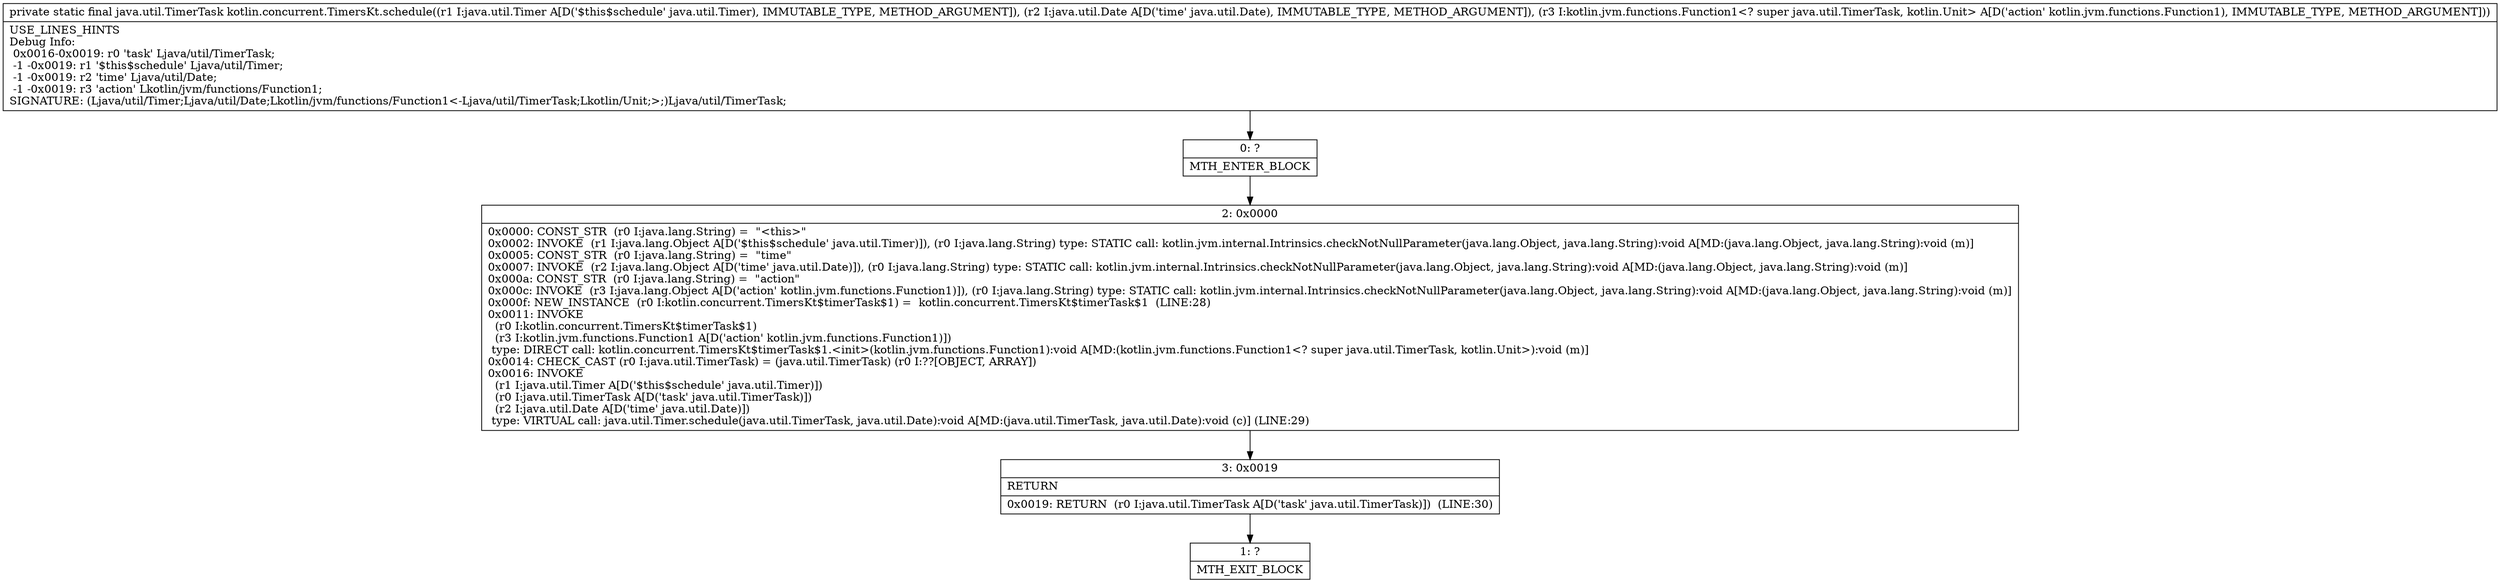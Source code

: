 digraph "CFG forkotlin.concurrent.TimersKt.schedule(Ljava\/util\/Timer;Ljava\/util\/Date;Lkotlin\/jvm\/functions\/Function1;)Ljava\/util\/TimerTask;" {
Node_0 [shape=record,label="{0\:\ ?|MTH_ENTER_BLOCK\l}"];
Node_2 [shape=record,label="{2\:\ 0x0000|0x0000: CONST_STR  (r0 I:java.lang.String) =  \"\<this\>\" \l0x0002: INVOKE  (r1 I:java.lang.Object A[D('$this$schedule' java.util.Timer)]), (r0 I:java.lang.String) type: STATIC call: kotlin.jvm.internal.Intrinsics.checkNotNullParameter(java.lang.Object, java.lang.String):void A[MD:(java.lang.Object, java.lang.String):void (m)]\l0x0005: CONST_STR  (r0 I:java.lang.String) =  \"time\" \l0x0007: INVOKE  (r2 I:java.lang.Object A[D('time' java.util.Date)]), (r0 I:java.lang.String) type: STATIC call: kotlin.jvm.internal.Intrinsics.checkNotNullParameter(java.lang.Object, java.lang.String):void A[MD:(java.lang.Object, java.lang.String):void (m)]\l0x000a: CONST_STR  (r0 I:java.lang.String) =  \"action\" \l0x000c: INVOKE  (r3 I:java.lang.Object A[D('action' kotlin.jvm.functions.Function1)]), (r0 I:java.lang.String) type: STATIC call: kotlin.jvm.internal.Intrinsics.checkNotNullParameter(java.lang.Object, java.lang.String):void A[MD:(java.lang.Object, java.lang.String):void (m)]\l0x000f: NEW_INSTANCE  (r0 I:kotlin.concurrent.TimersKt$timerTask$1) =  kotlin.concurrent.TimersKt$timerTask$1  (LINE:28)\l0x0011: INVOKE  \l  (r0 I:kotlin.concurrent.TimersKt$timerTask$1)\l  (r3 I:kotlin.jvm.functions.Function1 A[D('action' kotlin.jvm.functions.Function1)])\l type: DIRECT call: kotlin.concurrent.TimersKt$timerTask$1.\<init\>(kotlin.jvm.functions.Function1):void A[MD:(kotlin.jvm.functions.Function1\<? super java.util.TimerTask, kotlin.Unit\>):void (m)]\l0x0014: CHECK_CAST (r0 I:java.util.TimerTask) = (java.util.TimerTask) (r0 I:??[OBJECT, ARRAY]) \l0x0016: INVOKE  \l  (r1 I:java.util.Timer A[D('$this$schedule' java.util.Timer)])\l  (r0 I:java.util.TimerTask A[D('task' java.util.TimerTask)])\l  (r2 I:java.util.Date A[D('time' java.util.Date)])\l type: VIRTUAL call: java.util.Timer.schedule(java.util.TimerTask, java.util.Date):void A[MD:(java.util.TimerTask, java.util.Date):void (c)] (LINE:29)\l}"];
Node_3 [shape=record,label="{3\:\ 0x0019|RETURN\l|0x0019: RETURN  (r0 I:java.util.TimerTask A[D('task' java.util.TimerTask)])  (LINE:30)\l}"];
Node_1 [shape=record,label="{1\:\ ?|MTH_EXIT_BLOCK\l}"];
MethodNode[shape=record,label="{private static final java.util.TimerTask kotlin.concurrent.TimersKt.schedule((r1 I:java.util.Timer A[D('$this$schedule' java.util.Timer), IMMUTABLE_TYPE, METHOD_ARGUMENT]), (r2 I:java.util.Date A[D('time' java.util.Date), IMMUTABLE_TYPE, METHOD_ARGUMENT]), (r3 I:kotlin.jvm.functions.Function1\<? super java.util.TimerTask, kotlin.Unit\> A[D('action' kotlin.jvm.functions.Function1), IMMUTABLE_TYPE, METHOD_ARGUMENT]))  | USE_LINES_HINTS\lDebug Info:\l  0x0016\-0x0019: r0 'task' Ljava\/util\/TimerTask;\l  \-1 \-0x0019: r1 '$this$schedule' Ljava\/util\/Timer;\l  \-1 \-0x0019: r2 'time' Ljava\/util\/Date;\l  \-1 \-0x0019: r3 'action' Lkotlin\/jvm\/functions\/Function1;\lSIGNATURE: (Ljava\/util\/Timer;Ljava\/util\/Date;Lkotlin\/jvm\/functions\/Function1\<\-Ljava\/util\/TimerTask;Lkotlin\/Unit;\>;)Ljava\/util\/TimerTask;\l}"];
MethodNode -> Node_0;Node_0 -> Node_2;
Node_2 -> Node_3;
Node_3 -> Node_1;
}

